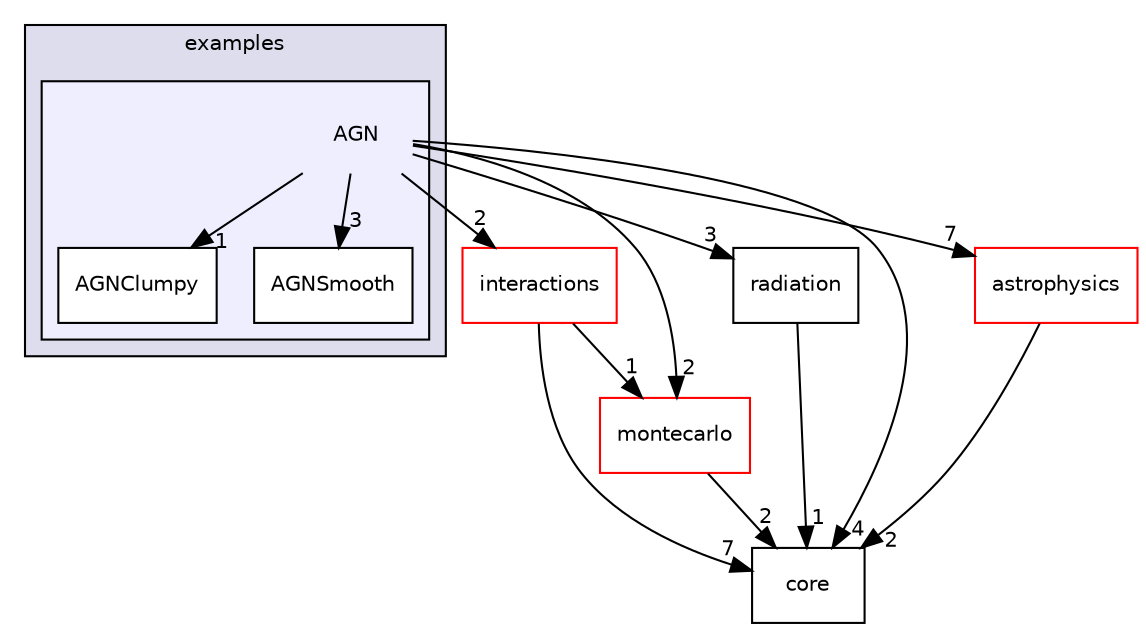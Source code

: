 digraph "include/examples/AGN" {
  compound=true
  node [ fontsize="10", fontname="Helvetica"];
  edge [ labelfontsize="10", labelfontname="Helvetica"];
  subgraph clusterdir_13d8ebdec8f639dd086b8d09836f31fe {
    graph [ bgcolor="#ddddee", pencolor="black", label="examples" fontname="Helvetica", fontsize="10", URL="dir_13d8ebdec8f639dd086b8d09836f31fe.html"]
  subgraph clusterdir_e4f11b19526d87cafb87dd86ec1e43d0 {
    graph [ bgcolor="#eeeeff", pencolor="black", label="" URL="dir_e4f11b19526d87cafb87dd86ec1e43d0.html"];
    dir_e4f11b19526d87cafb87dd86ec1e43d0 [shape=plaintext label="AGN"];
    dir_47b082f3a97452010cc6d72455b415b0 [shape=box label="AGNClumpy" color="black" fillcolor="white" style="filled" URL="dir_47b082f3a97452010cc6d72455b415b0.html"];
    dir_7dfd0f5be9d0bc118f40416a7031e9e5 [shape=box label="AGNSmooth" color="black" fillcolor="white" style="filled" URL="dir_7dfd0f5be9d0bc118f40416a7031e9e5.html"];
  }
  }
  dir_a0e072522556b65a93a9487bd14d855c [shape=box label="interactions" fillcolor="white" style="filled" color="red" URL="dir_a0e072522556b65a93a9487bd14d855c.html"];
  dir_81649d24cd76203e401eda9b3818bff8 [shape=box label="radiation" URL="dir_81649d24cd76203e401eda9b3818bff8.html"];
  dir_f9d60213ad3e9a3f75b58cadac8553a7 [shape=box label="montecarlo" fillcolor="white" style="filled" color="red" URL="dir_f9d60213ad3e9a3f75b58cadac8553a7.html"];
  dir_3d69f64eaf81436fe2b22361382717e5 [shape=box label="core" URL="dir_3d69f64eaf81436fe2b22361382717e5.html"];
  dir_2e89f58e79689a8ad01250709ad34702 [shape=box label="astrophysics" fillcolor="white" style="filled" color="red" URL="dir_2e89f58e79689a8ad01250709ad34702.html"];
  dir_a0e072522556b65a93a9487bd14d855c->dir_f9d60213ad3e9a3f75b58cadac8553a7 [headlabel="1", labeldistance=1.5 headhref="dir_000008_000012.html"];
  dir_a0e072522556b65a93a9487bd14d855c->dir_3d69f64eaf81436fe2b22361382717e5 [headlabel="7", labeldistance=1.5 headhref="dir_000008_000003.html"];
  dir_81649d24cd76203e401eda9b3818bff8->dir_3d69f64eaf81436fe2b22361382717e5 [headlabel="1", labeldistance=1.5 headhref="dir_000015_000003.html"];
  dir_f9d60213ad3e9a3f75b58cadac8553a7->dir_3d69f64eaf81436fe2b22361382717e5 [headlabel="2", labeldistance=1.5 headhref="dir_000012_000003.html"];
  dir_2e89f58e79689a8ad01250709ad34702->dir_3d69f64eaf81436fe2b22361382717e5 [headlabel="2", labeldistance=1.5 headhref="dir_000001_000003.html"];
  dir_e4f11b19526d87cafb87dd86ec1e43d0->dir_a0e072522556b65a93a9487bd14d855c [headlabel="2", labeldistance=1.5 headhref="dir_000005_000008.html"];
  dir_e4f11b19526d87cafb87dd86ec1e43d0->dir_81649d24cd76203e401eda9b3818bff8 [headlabel="3", labeldistance=1.5 headhref="dir_000005_000015.html"];
  dir_e4f11b19526d87cafb87dd86ec1e43d0->dir_7dfd0f5be9d0bc118f40416a7031e9e5 [headlabel="3", labeldistance=1.5 headhref="dir_000005_000007.html"];
  dir_e4f11b19526d87cafb87dd86ec1e43d0->dir_f9d60213ad3e9a3f75b58cadac8553a7 [headlabel="2", labeldistance=1.5 headhref="dir_000005_000012.html"];
  dir_e4f11b19526d87cafb87dd86ec1e43d0->dir_3d69f64eaf81436fe2b22361382717e5 [headlabel="4", labeldistance=1.5 headhref="dir_000005_000003.html"];
  dir_e4f11b19526d87cafb87dd86ec1e43d0->dir_2e89f58e79689a8ad01250709ad34702 [headlabel="7", labeldistance=1.5 headhref="dir_000005_000001.html"];
  dir_e4f11b19526d87cafb87dd86ec1e43d0->dir_47b082f3a97452010cc6d72455b415b0 [headlabel="1", labeldistance=1.5 headhref="dir_000005_000006.html"];
}
